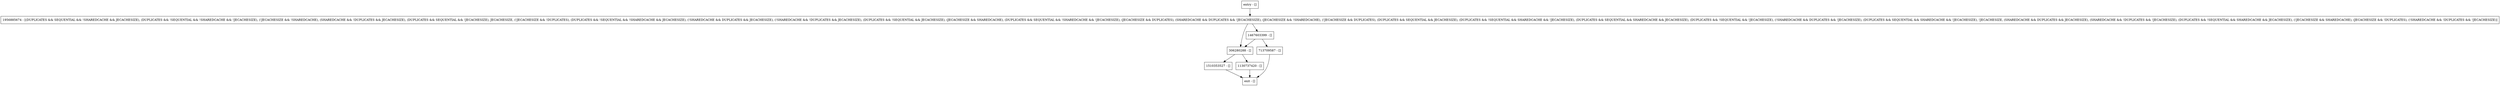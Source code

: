 digraph enqueueWrite {
node [shape=record];
1956885674 [label="1956885674 - [(DUPLICATES && SEQUENTIAL && !SHAREDCACHE && JECACHESIZE), (DUPLICATES && !SEQUENTIAL && !SHAREDCACHE && !JECACHESIZE), (!JECACHESIZE && !SHAREDCACHE), (SHAREDCACHE && !DUPLICATES && JECACHESIZE), (DUPLICATES && SEQUENTIAL && !JECACHESIZE), JECACHESIZE, (!JECACHESIZE && !DUPLICATES), (DUPLICATES && !SEQUENTIAL && !SHAREDCACHE && JECACHESIZE), (!SHAREDCACHE && DUPLICATES && JECACHESIZE), (!SHAREDCACHE && !DUPLICATES && JECACHESIZE), (DUPLICATES && !SEQUENTIAL && JECACHESIZE), (JECACHESIZE && SHAREDCACHE), (DUPLICATES && SEQUENTIAL && !SHAREDCACHE && !JECACHESIZE), (JECACHESIZE && DUPLICATES), (SHAREDCACHE && DUPLICATES && !JECACHESIZE), (JECACHESIZE && !SHAREDCACHE), (!JECACHESIZE && DUPLICATES), (DUPLICATES && SEQUENTIAL && JECACHESIZE), (DUPLICATES && !SEQUENTIAL && SHAREDCACHE && !JECACHESIZE), (DUPLICATES && SEQUENTIAL && SHAREDCACHE && JECACHESIZE), (DUPLICATES && !SEQUENTIAL && !JECACHESIZE), (!SHAREDCACHE && DUPLICATES && !JECACHESIZE), (DUPLICATES && SEQUENTIAL && SHAREDCACHE && !JECACHESIZE), !JECACHESIZE, (SHAREDCACHE && DUPLICATES && JECACHESIZE), (SHAREDCACHE && !DUPLICATES && !JECACHESIZE), (DUPLICATES && !SEQUENTIAL && SHAREDCACHE && JECACHESIZE), (!JECACHESIZE && SHAREDCACHE), (JECACHESIZE && !DUPLICATES), (!SHAREDCACHE && !DUPLICATES && !JECACHESIZE)]"];
entry [label="entry - []"];
exit [label="exit - []"];
1467603399 [label="1467603399 - []"];
1510353527 [label="1510353527 - []"];
1130737420 [label="1130737420 - []"];
306280288 [label="306280288 - []"];
713709587 [label="713709587 - []"];
entry;
exit;
1956885674 -> 1467603399;
1956885674 -> 306280288;
entry -> 1956885674;
1467603399 -> 306280288;
1467603399 -> 713709587;
1510353527 -> exit;
1130737420 -> exit;
306280288 -> 1510353527;
306280288 -> 1130737420;
713709587 -> exit;
}
